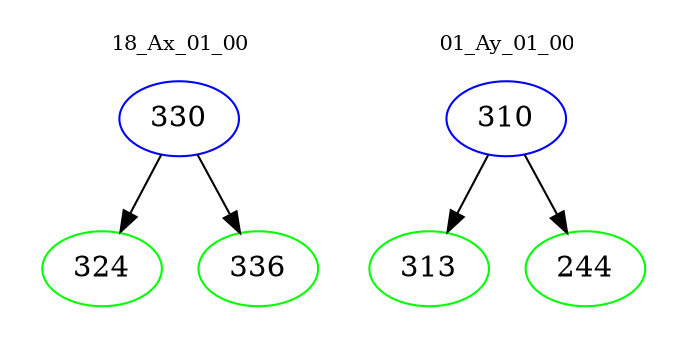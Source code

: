 digraph{
subgraph cluster_0 {
color = white
label = "18_Ax_01_00";
fontsize=10;
T0_330 [label="330", color="blue"]
T0_330 -> T0_324 [color="black"]
T0_324 [label="324", color="green"]
T0_330 -> T0_336 [color="black"]
T0_336 [label="336", color="green"]
}
subgraph cluster_1 {
color = white
label = "01_Ay_01_00";
fontsize=10;
T1_310 [label="310", color="blue"]
T1_310 -> T1_313 [color="black"]
T1_313 [label="313", color="green"]
T1_310 -> T1_244 [color="black"]
T1_244 [label="244", color="green"]
}
}
